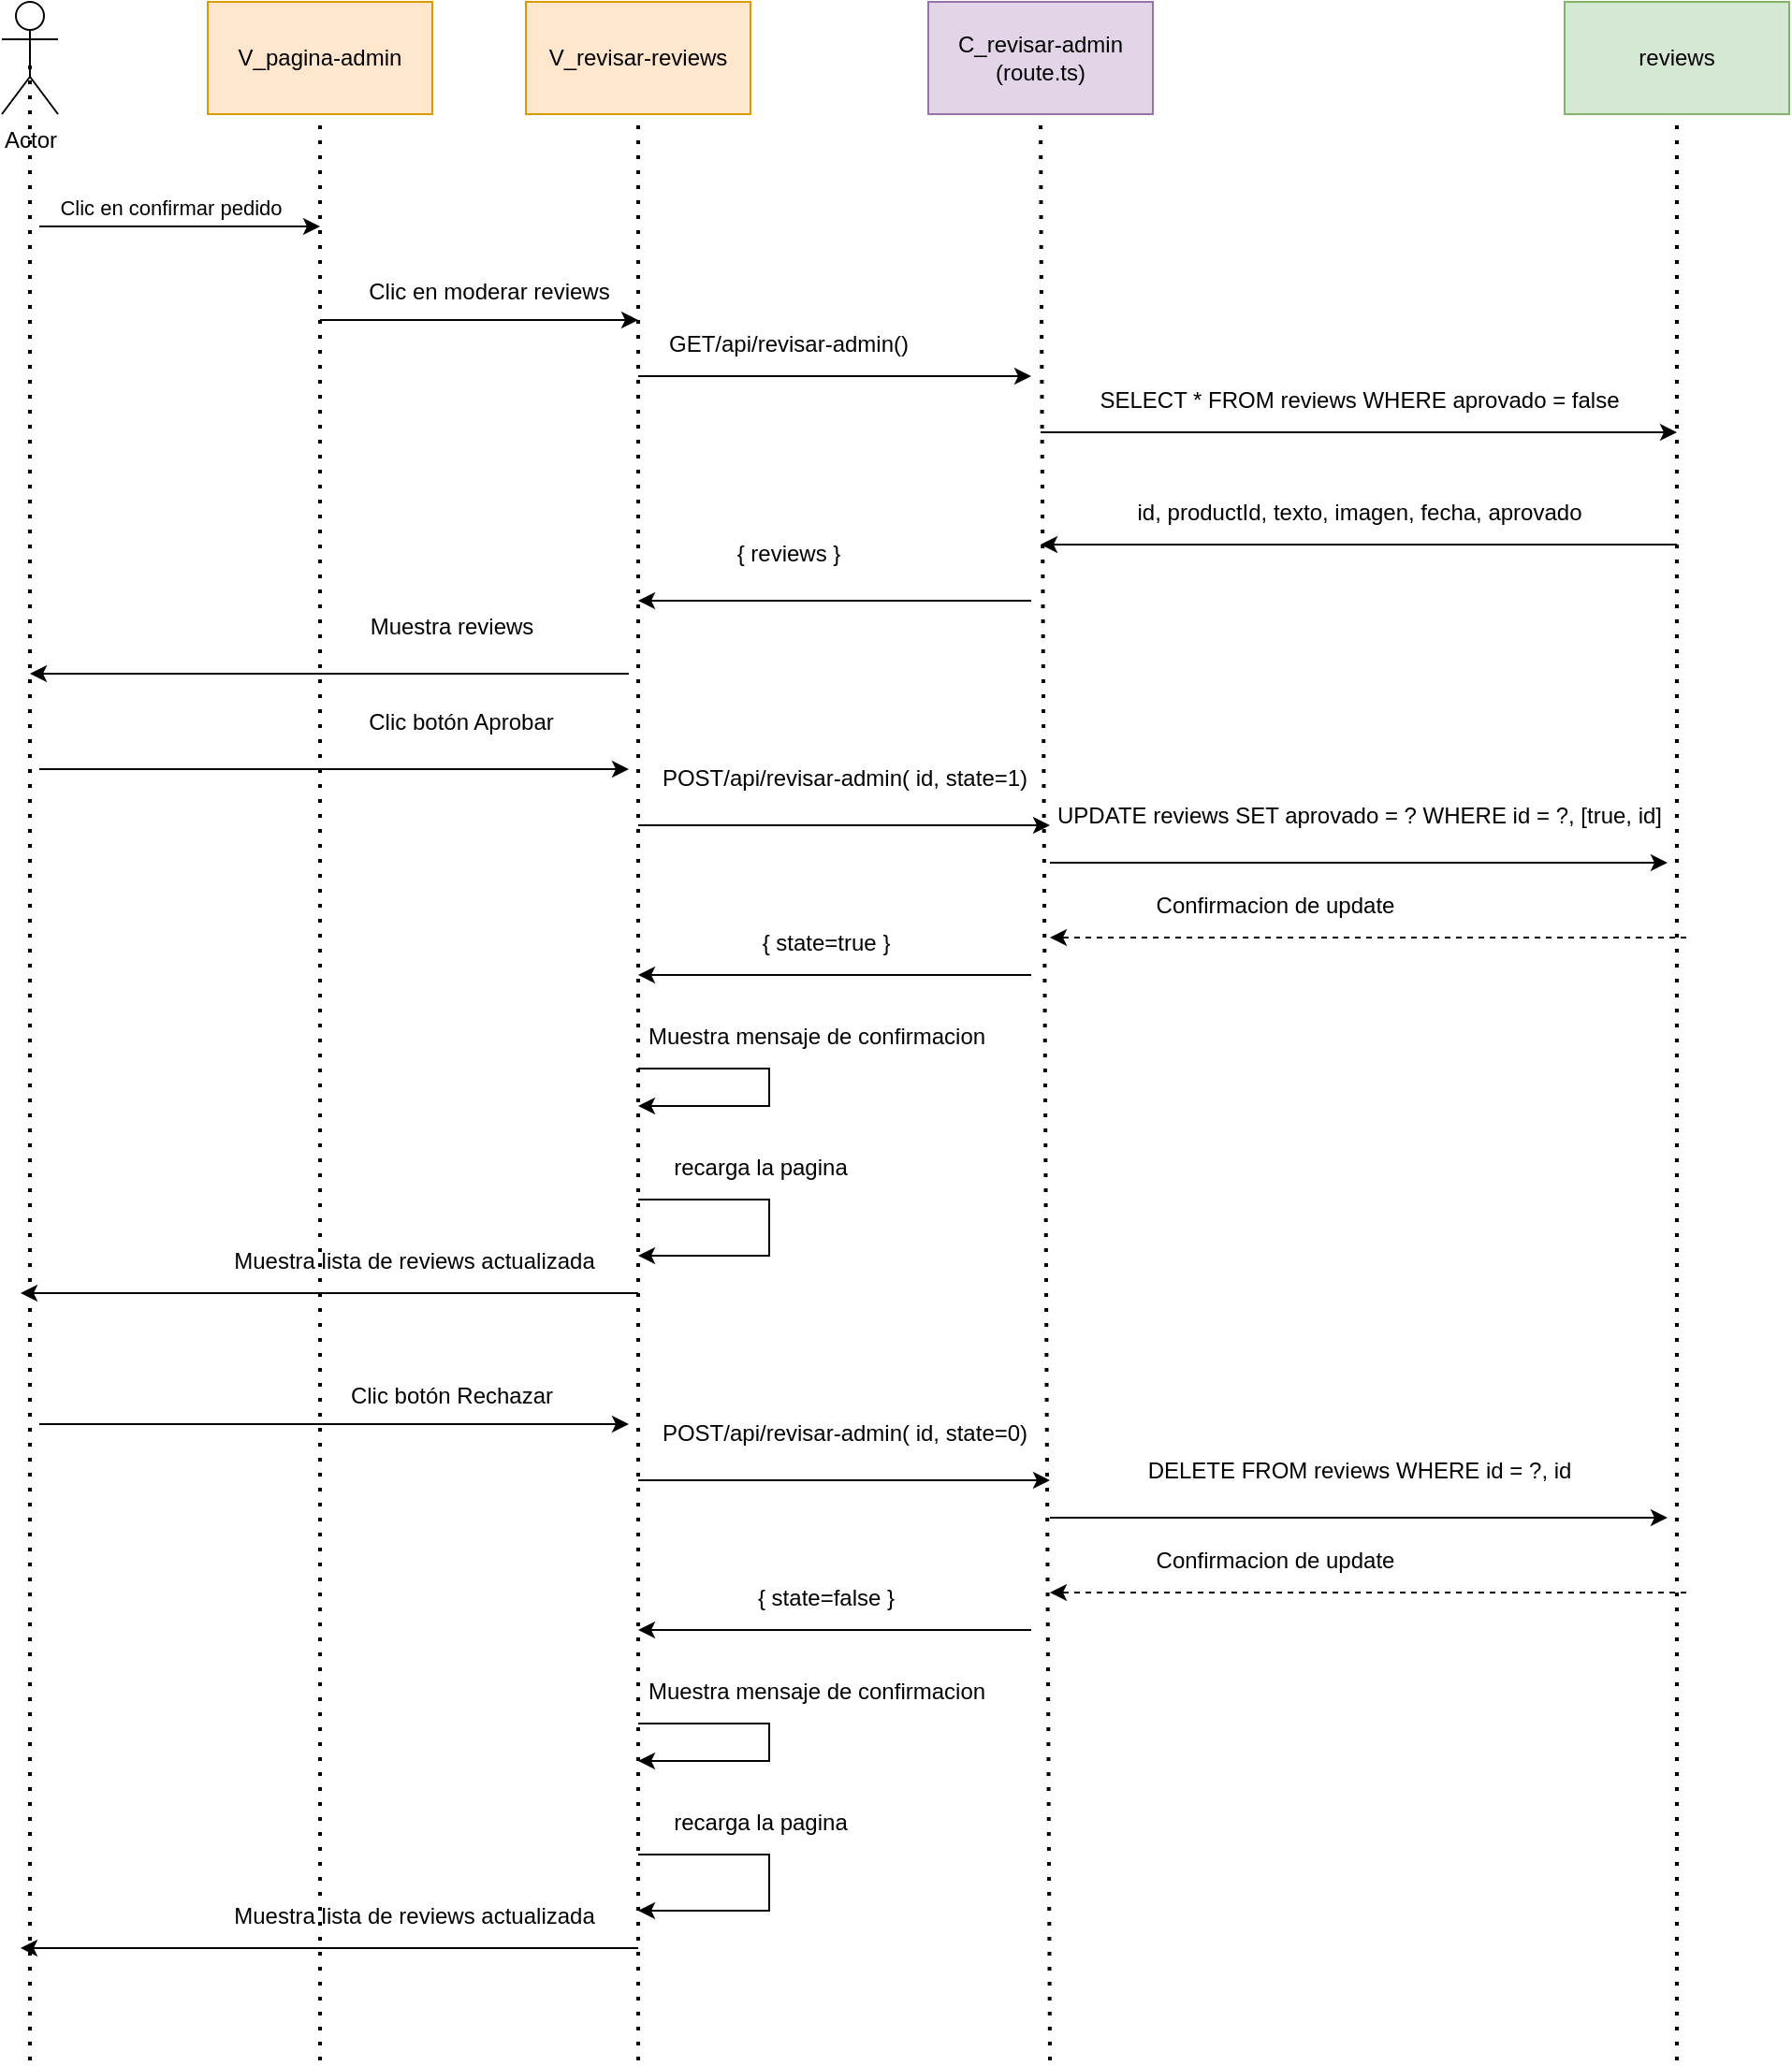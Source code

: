 <mxfile version="28.2.5">
  <diagram name="Page-1" id="k1VUjH_LTuHps8FeMgKQ">
    <mxGraphModel grid="1" page="1" gridSize="10" guides="1" tooltips="1" connect="1" arrows="1" fold="1" pageScale="1" pageWidth="827" pageHeight="1169" math="0" shadow="0">
      <root>
        <mxCell id="0" />
        <mxCell id="1" parent="0" />
        <mxCell id="1QhZOuZquOIHlOz2GY8C-173" value="V_pagina-admin" style="rounded=0;whiteSpace=wrap;html=1;fillColor=#ffe6cc;strokeColor=#d79b00;" vertex="1" parent="1">
          <mxGeometry x="-640" y="140" width="120" height="60" as="geometry" />
        </mxCell>
        <mxCell id="1QhZOuZquOIHlOz2GY8C-174" value="&lt;div&gt;C_revisar-admin&lt;/div&gt;&lt;div&gt;(route.ts)&lt;/div&gt;" style="rounded=0;whiteSpace=wrap;html=1;fillColor=#e1d5e7;strokeColor=#9673a6;" vertex="1" parent="1">
          <mxGeometry x="-255" y="140" width="120" height="60" as="geometry" />
        </mxCell>
        <mxCell id="1QhZOuZquOIHlOz2GY8C-175" value="reviews" style="rounded=0;whiteSpace=wrap;html=1;fillColor=#d5e8d4;strokeColor=#82b366;" vertex="1" parent="1">
          <mxGeometry x="85" y="140" width="120" height="60" as="geometry" />
        </mxCell>
        <mxCell id="1QhZOuZquOIHlOz2GY8C-176" value="Actor" style="shape=umlActor;verticalLabelPosition=bottom;verticalAlign=top;html=1;outlineConnect=0;" vertex="1" parent="1">
          <mxGeometry x="-750" y="140" width="30" height="60" as="geometry" />
        </mxCell>
        <mxCell id="1QhZOuZquOIHlOz2GY8C-177" style="edgeStyle=orthogonalEdgeStyle;rounded=0;orthogonalLoop=1;jettySize=auto;html=1;exitX=0.5;exitY=1;exitDx=0;exitDy=0;" edge="1" parent="1" source="1QhZOuZquOIHlOz2GY8C-173" target="1QhZOuZquOIHlOz2GY8C-173">
          <mxGeometry relative="1" as="geometry" />
        </mxCell>
        <mxCell id="1QhZOuZquOIHlOz2GY8C-178" value="" style="endArrow=none;dashed=1;html=1;dashPattern=1 3;strokeWidth=2;rounded=0;entryX=0.5;entryY=0.5;entryDx=0;entryDy=0;entryPerimeter=0;" edge="1" parent="1" target="1QhZOuZquOIHlOz2GY8C-176">
          <mxGeometry width="50" height="50" relative="1" as="geometry">
            <mxPoint x="-735" y="1240" as="sourcePoint" />
            <mxPoint x="-713" y="270" as="targetPoint" />
          </mxGeometry>
        </mxCell>
        <mxCell id="1QhZOuZquOIHlOz2GY8C-179" value="" style="endArrow=none;dashed=1;html=1;dashPattern=1 3;strokeWidth=2;rounded=0;entryX=0.5;entryY=1;entryDx=0;entryDy=0;" edge="1" parent="1" target="1QhZOuZquOIHlOz2GY8C-174">
          <mxGeometry width="50" height="50" relative="1" as="geometry">
            <mxPoint x="-190" y="1240" as="sourcePoint" />
            <mxPoint x="45" y="470" as="targetPoint" />
          </mxGeometry>
        </mxCell>
        <mxCell id="1QhZOuZquOIHlOz2GY8C-180" value="" style="endArrow=none;dashed=1;html=1;dashPattern=1 3;strokeWidth=2;rounded=0;entryX=0.5;entryY=1;entryDx=0;entryDy=0;" edge="1" parent="1" target="1QhZOuZquOIHlOz2GY8C-175">
          <mxGeometry width="50" height="50" relative="1" as="geometry">
            <mxPoint x="145" y="1240" as="sourcePoint" />
            <mxPoint x="215" y="470" as="targetPoint" />
          </mxGeometry>
        </mxCell>
        <mxCell id="1QhZOuZquOIHlOz2GY8C-182" value="" style="endArrow=classic;html=1;rounded=0;" edge="1" parent="1">
          <mxGeometry width="50" height="50" relative="1" as="geometry">
            <mxPoint x="-730" y="260" as="sourcePoint" />
            <mxPoint x="-580" y="260" as="targetPoint" />
          </mxGeometry>
        </mxCell>
        <mxCell id="1QhZOuZquOIHlOz2GY8C-183" value="Clic en confirmar pedido" style="edgeLabel;html=1;align=center;verticalAlign=middle;resizable=0;points=[];" connectable="0" vertex="1" parent="1QhZOuZquOIHlOz2GY8C-182">
          <mxGeometry x="-0.176" y="4" relative="1" as="geometry">
            <mxPoint x="8" y="-6" as="offset" />
          </mxGeometry>
        </mxCell>
        <mxCell id="1QhZOuZquOIHlOz2GY8C-184" value="" style="endArrow=classic;html=1;rounded=0;" edge="1" parent="1">
          <mxGeometry width="50" height="50" relative="1" as="geometry">
            <mxPoint x="-580" y="310" as="sourcePoint" />
            <mxPoint x="-410" y="310" as="targetPoint" />
          </mxGeometry>
        </mxCell>
        <mxCell id="1QhZOuZquOIHlOz2GY8C-185" value="Clic en moderar reviews" style="text;html=1;align=center;verticalAlign=middle;resizable=0;points=[];autosize=1;strokeColor=none;fillColor=none;" vertex="1" parent="1">
          <mxGeometry x="-565" y="280" width="150" height="30" as="geometry" />
        </mxCell>
        <mxCell id="1QhZOuZquOIHlOz2GY8C-186" value="V_revisar-reviews" style="rounded=0;whiteSpace=wrap;html=1;fillColor=#ffe6cc;strokeColor=#d79b00;" vertex="1" parent="1">
          <mxGeometry x="-470" y="140" width="120" height="60" as="geometry" />
        </mxCell>
        <mxCell id="1QhZOuZquOIHlOz2GY8C-187" value="" style="endArrow=none;dashed=1;html=1;dashPattern=1 3;strokeWidth=2;rounded=0;entryX=0.5;entryY=1;entryDx=0;entryDy=0;" edge="1" parent="1" target="1QhZOuZquOIHlOz2GY8C-186">
          <mxGeometry width="50" height="50" relative="1" as="geometry">
            <mxPoint x="-410" y="1240" as="sourcePoint" />
            <mxPoint x="-380" y="340" as="targetPoint" />
          </mxGeometry>
        </mxCell>
        <mxCell id="1QhZOuZquOIHlOz2GY8C-188" value="" style="endArrow=classic;html=1;rounded=0;" edge="1" parent="1">
          <mxGeometry width="50" height="50" relative="1" as="geometry">
            <mxPoint x="-410" y="340" as="sourcePoint" />
            <mxPoint x="-200" y="340" as="targetPoint" />
          </mxGeometry>
        </mxCell>
        <mxCell id="1QhZOuZquOIHlOz2GY8C-189" value="GET/api/revisar-admin()" style="text;html=1;align=center;verticalAlign=middle;resizable=0;points=[];autosize=1;strokeColor=none;fillColor=none;" vertex="1" parent="1">
          <mxGeometry x="-405" y="308" width="150" height="30" as="geometry" />
        </mxCell>
        <mxCell id="1QhZOuZquOIHlOz2GY8C-190" value="" style="endArrow=classic;html=1;rounded=0;" edge="1" parent="1">
          <mxGeometry width="50" height="50" relative="1" as="geometry">
            <mxPoint x="-195" y="370" as="sourcePoint" />
            <mxPoint x="145" y="370" as="targetPoint" />
          </mxGeometry>
        </mxCell>
        <mxCell id="1QhZOuZquOIHlOz2GY8C-191" value="SELECT * FROM reviews WHERE aprovado = false" style="text;html=1;align=center;verticalAlign=middle;resizable=0;points=[];autosize=1;strokeColor=none;fillColor=none;" vertex="1" parent="1">
          <mxGeometry x="-175" y="338" width="300" height="30" as="geometry" />
        </mxCell>
        <mxCell id="1QhZOuZquOIHlOz2GY8C-192" value="" style="endArrow=classic;html=1;rounded=0;" edge="1" parent="1">
          <mxGeometry width="50" height="50" relative="1" as="geometry">
            <mxPoint x="145" y="430" as="sourcePoint" />
            <mxPoint x="-195" y="430" as="targetPoint" />
          </mxGeometry>
        </mxCell>
        <mxCell id="1QhZOuZquOIHlOz2GY8C-193" value="id, productId, texto, imagen, fecha, aprovado" style="text;html=1;align=center;verticalAlign=middle;resizable=0;points=[];autosize=1;strokeColor=none;fillColor=none;" vertex="1" parent="1">
          <mxGeometry x="-155" y="398" width="260" height="30" as="geometry" />
        </mxCell>
        <mxCell id="1QhZOuZquOIHlOz2GY8C-194" value="" style="endArrow=classic;html=1;rounded=0;" edge="1" parent="1">
          <mxGeometry width="50" height="50" relative="1" as="geometry">
            <mxPoint x="-200" y="460" as="sourcePoint" />
            <mxPoint x="-410" y="460" as="targetPoint" />
          </mxGeometry>
        </mxCell>
        <mxCell id="1QhZOuZquOIHlOz2GY8C-195" value="{ reviews }" style="text;html=1;align=center;verticalAlign=middle;resizable=0;points=[];autosize=1;strokeColor=none;fillColor=none;" vertex="1" parent="1">
          <mxGeometry x="-370" y="420" width="80" height="30" as="geometry" />
        </mxCell>
        <mxCell id="1QhZOuZquOIHlOz2GY8C-204" value="" style="endArrow=classic;html=1;rounded=0;" edge="1" parent="1">
          <mxGeometry width="50" height="50" relative="1" as="geometry">
            <mxPoint x="-415" y="499" as="sourcePoint" />
            <mxPoint x="-735" y="499" as="targetPoint" />
          </mxGeometry>
        </mxCell>
        <mxCell id="1QhZOuZquOIHlOz2GY8C-205" value="Muestra reviews" style="text;html=1;align=center;verticalAlign=middle;resizable=0;points=[];autosize=1;strokeColor=none;fillColor=none;" vertex="1" parent="1">
          <mxGeometry x="-565" y="459" width="110" height="30" as="geometry" />
        </mxCell>
        <mxCell id="1QhZOuZquOIHlOz2GY8C-206" value="" style="endArrow=classic;html=1;rounded=0;" edge="1" parent="1">
          <mxGeometry width="50" height="50" relative="1" as="geometry">
            <mxPoint x="-730" y="550" as="sourcePoint" />
            <mxPoint x="-415" y="550" as="targetPoint" />
          </mxGeometry>
        </mxCell>
        <mxCell id="1QhZOuZquOIHlOz2GY8C-207" value="Clic botón Aprobar" style="text;html=1;align=center;verticalAlign=middle;resizable=0;points=[];autosize=1;strokeColor=none;fillColor=none;" vertex="1" parent="1">
          <mxGeometry x="-565" y="510" width="120" height="30" as="geometry" />
        </mxCell>
        <mxCell id="1QhZOuZquOIHlOz2GY8C-208" value="" style="endArrow=classic;html=1;rounded=0;" edge="1" parent="1">
          <mxGeometry width="50" height="50" relative="1" as="geometry">
            <mxPoint x="-410" y="580" as="sourcePoint" />
            <mxPoint x="-190" y="580" as="targetPoint" />
          </mxGeometry>
        </mxCell>
        <mxCell id="1QhZOuZquOIHlOz2GY8C-209" value="POST/api/revisar-admin( id, state=1)" style="text;html=1;align=center;verticalAlign=middle;resizable=0;points=[];autosize=1;strokeColor=none;fillColor=none;" vertex="1" parent="1">
          <mxGeometry x="-410" y="540" width="220" height="30" as="geometry" />
        </mxCell>
        <mxCell id="1QhZOuZquOIHlOz2GY8C-210" value="" style="endArrow=classic;html=1;rounded=0;" edge="1" parent="1">
          <mxGeometry width="50" height="50" relative="1" as="geometry">
            <mxPoint x="-190" y="600" as="sourcePoint" />
            <mxPoint x="140" y="600" as="targetPoint" />
          </mxGeometry>
        </mxCell>
        <mxCell id="1QhZOuZquOIHlOz2GY8C-211" value="UPDATE reviews SET aprovado = ? WHERE id = ?, [true, id]" style="text;html=1;align=center;verticalAlign=middle;resizable=0;points=[];autosize=1;strokeColor=none;fillColor=none;" vertex="1" parent="1">
          <mxGeometry x="-200" y="560" width="350" height="30" as="geometry" />
        </mxCell>
        <mxCell id="1QhZOuZquOIHlOz2GY8C-212" value="" style="endArrow=classic;html=1;rounded=0;dashed=1;" edge="1" parent="1">
          <mxGeometry width="50" height="50" relative="1" as="geometry">
            <mxPoint x="150" y="640" as="sourcePoint" />
            <mxPoint x="-190" y="640" as="targetPoint" />
          </mxGeometry>
        </mxCell>
        <mxCell id="1QhZOuZquOIHlOz2GY8C-213" value="Confirmacion de update" style="text;html=1;align=center;verticalAlign=middle;resizable=0;points=[];autosize=1;strokeColor=none;fillColor=none;" vertex="1" parent="1">
          <mxGeometry x="-145" y="608" width="150" height="30" as="geometry" />
        </mxCell>
        <mxCell id="1QhZOuZquOIHlOz2GY8C-214" value="" style="endArrow=classic;html=1;rounded=0;" edge="1" parent="1">
          <mxGeometry width="50" height="50" relative="1" as="geometry">
            <mxPoint x="-200" y="660" as="sourcePoint" />
            <mxPoint x="-410" y="660" as="targetPoint" />
          </mxGeometry>
        </mxCell>
        <mxCell id="1QhZOuZquOIHlOz2GY8C-215" value="{ state=true }" style="text;html=1;align=center;verticalAlign=middle;resizable=0;points=[];autosize=1;strokeColor=none;fillColor=none;" vertex="1" parent="1">
          <mxGeometry x="-355" y="628" width="90" height="30" as="geometry" />
        </mxCell>
        <mxCell id="1QhZOuZquOIHlOz2GY8C-216" value="" style="endArrow=classic;html=1;rounded=0;" edge="1" parent="1">
          <mxGeometry width="50" height="50" relative="1" as="geometry">
            <mxPoint x="-410" y="710" as="sourcePoint" />
            <mxPoint x="-410" y="730" as="targetPoint" />
            <Array as="points">
              <mxPoint x="-340" y="710" />
              <mxPoint x="-340" y="730" />
            </Array>
          </mxGeometry>
        </mxCell>
        <mxCell id="1QhZOuZquOIHlOz2GY8C-217" value="Muestra mensaje de confirmacion" style="text;html=1;align=center;verticalAlign=middle;resizable=0;points=[];autosize=1;strokeColor=none;fillColor=none;" vertex="1" parent="1">
          <mxGeometry x="-415" y="678" width="200" height="30" as="geometry" />
        </mxCell>
        <mxCell id="1QhZOuZquOIHlOz2GY8C-218" value="" style="endArrow=classic;html=1;rounded=0;" edge="1" parent="1">
          <mxGeometry width="50" height="50" relative="1" as="geometry">
            <mxPoint x="-410" y="780" as="sourcePoint" />
            <mxPoint x="-410" y="810" as="targetPoint" />
            <Array as="points">
              <mxPoint x="-340" y="780" />
              <mxPoint x="-340" y="810" />
            </Array>
          </mxGeometry>
        </mxCell>
        <mxCell id="1QhZOuZquOIHlOz2GY8C-219" value="recarga la pagina" style="text;html=1;align=center;verticalAlign=middle;resizable=0;points=[];autosize=1;strokeColor=none;fillColor=none;" vertex="1" parent="1">
          <mxGeometry x="-405" y="748" width="120" height="30" as="geometry" />
        </mxCell>
        <mxCell id="1QhZOuZquOIHlOz2GY8C-220" value="" style="endArrow=classic;html=1;rounded=0;" edge="1" parent="1">
          <mxGeometry width="50" height="50" relative="1" as="geometry">
            <mxPoint x="-410" y="830" as="sourcePoint" />
            <mxPoint x="-740" y="830" as="targetPoint" />
          </mxGeometry>
        </mxCell>
        <mxCell id="1QhZOuZquOIHlOz2GY8C-221" value="Muestra lista de reviews actualizada" style="text;html=1;align=center;verticalAlign=middle;resizable=0;points=[];autosize=1;strokeColor=none;fillColor=none;" vertex="1" parent="1">
          <mxGeometry x="-640" y="798" width="220" height="30" as="geometry" />
        </mxCell>
        <mxCell id="1QhZOuZquOIHlOz2GY8C-222" value="" style="endArrow=classic;html=1;rounded=0;" edge="1" parent="1">
          <mxGeometry width="50" height="50" relative="1" as="geometry">
            <mxPoint x="-730" y="900" as="sourcePoint" />
            <mxPoint x="-415" y="900" as="targetPoint" />
          </mxGeometry>
        </mxCell>
        <mxCell id="1QhZOuZquOIHlOz2GY8C-223" value="Clic botón Rechazar" style="text;html=1;align=center;verticalAlign=middle;resizable=0;points=[];autosize=1;strokeColor=none;fillColor=none;" vertex="1" parent="1">
          <mxGeometry x="-575" y="870" width="130" height="30" as="geometry" />
        </mxCell>
        <mxCell id="1QhZOuZquOIHlOz2GY8C-224" value="" style="endArrow=classic;html=1;rounded=0;" edge="1" parent="1">
          <mxGeometry width="50" height="50" relative="1" as="geometry">
            <mxPoint x="-410" y="930" as="sourcePoint" />
            <mxPoint x="-190" y="930" as="targetPoint" />
          </mxGeometry>
        </mxCell>
        <mxCell id="1QhZOuZquOIHlOz2GY8C-225" value="POST/api/revisar-admin( id, state=0)" style="text;html=1;align=center;verticalAlign=middle;resizable=0;points=[];autosize=1;strokeColor=none;fillColor=none;" vertex="1" parent="1">
          <mxGeometry x="-410" y="890" width="220" height="30" as="geometry" />
        </mxCell>
        <mxCell id="1QhZOuZquOIHlOz2GY8C-226" value="" style="endArrow=classic;html=1;rounded=0;" edge="1" parent="1">
          <mxGeometry width="50" height="50" relative="1" as="geometry">
            <mxPoint x="-190" y="950" as="sourcePoint" />
            <mxPoint x="140" y="950" as="targetPoint" />
          </mxGeometry>
        </mxCell>
        <mxCell id="1QhZOuZquOIHlOz2GY8C-227" value="DELETE FROM reviews WHERE id = ?, id" style="text;html=1;align=center;verticalAlign=middle;resizable=0;points=[];autosize=1;strokeColor=none;fillColor=none;" vertex="1" parent="1">
          <mxGeometry x="-150" y="910" width="250" height="30" as="geometry" />
        </mxCell>
        <mxCell id="1QhZOuZquOIHlOz2GY8C-228" value="" style="endArrow=classic;html=1;rounded=0;dashed=1;" edge="1" parent="1">
          <mxGeometry width="50" height="50" relative="1" as="geometry">
            <mxPoint x="150" y="990" as="sourcePoint" />
            <mxPoint x="-190" y="990" as="targetPoint" />
          </mxGeometry>
        </mxCell>
        <mxCell id="1QhZOuZquOIHlOz2GY8C-229" value="Confirmacion de update" style="text;html=1;align=center;verticalAlign=middle;resizable=0;points=[];autosize=1;strokeColor=none;fillColor=none;" vertex="1" parent="1">
          <mxGeometry x="-145" y="958" width="150" height="30" as="geometry" />
        </mxCell>
        <mxCell id="1QhZOuZquOIHlOz2GY8C-230" value="" style="endArrow=classic;html=1;rounded=0;" edge="1" parent="1">
          <mxGeometry width="50" height="50" relative="1" as="geometry">
            <mxPoint x="-200" y="1010" as="sourcePoint" />
            <mxPoint x="-410" y="1010" as="targetPoint" />
          </mxGeometry>
        </mxCell>
        <mxCell id="1QhZOuZquOIHlOz2GY8C-231" value="{ state=false }" style="text;html=1;align=center;verticalAlign=middle;resizable=0;points=[];autosize=1;strokeColor=none;fillColor=none;" vertex="1" parent="1">
          <mxGeometry x="-360" y="978" width="100" height="30" as="geometry" />
        </mxCell>
        <mxCell id="1QhZOuZquOIHlOz2GY8C-232" value="" style="endArrow=classic;html=1;rounded=0;" edge="1" parent="1">
          <mxGeometry width="50" height="50" relative="1" as="geometry">
            <mxPoint x="-410" y="1060" as="sourcePoint" />
            <mxPoint x="-410" y="1080" as="targetPoint" />
            <Array as="points">
              <mxPoint x="-340" y="1060" />
              <mxPoint x="-340" y="1080" />
            </Array>
          </mxGeometry>
        </mxCell>
        <mxCell id="1QhZOuZquOIHlOz2GY8C-233" value="Muestra mensaje de confirmacion" style="text;html=1;align=center;verticalAlign=middle;resizable=0;points=[];autosize=1;strokeColor=none;fillColor=none;" vertex="1" parent="1">
          <mxGeometry x="-415" y="1028" width="200" height="30" as="geometry" />
        </mxCell>
        <mxCell id="1QhZOuZquOIHlOz2GY8C-234" value="" style="endArrow=classic;html=1;rounded=0;" edge="1" parent="1">
          <mxGeometry width="50" height="50" relative="1" as="geometry">
            <mxPoint x="-410" y="1130" as="sourcePoint" />
            <mxPoint x="-410" y="1160" as="targetPoint" />
            <Array as="points">
              <mxPoint x="-340" y="1130" />
              <mxPoint x="-340" y="1160" />
            </Array>
          </mxGeometry>
        </mxCell>
        <mxCell id="1QhZOuZquOIHlOz2GY8C-235" value="recarga la pagina" style="text;html=1;align=center;verticalAlign=middle;resizable=0;points=[];autosize=1;strokeColor=none;fillColor=none;" vertex="1" parent="1">
          <mxGeometry x="-405" y="1098" width="120" height="30" as="geometry" />
        </mxCell>
        <mxCell id="1QhZOuZquOIHlOz2GY8C-236" value="" style="endArrow=classic;html=1;rounded=0;" edge="1" parent="1">
          <mxGeometry width="50" height="50" relative="1" as="geometry">
            <mxPoint x="-410" y="1180" as="sourcePoint" />
            <mxPoint x="-740" y="1180" as="targetPoint" />
          </mxGeometry>
        </mxCell>
        <mxCell id="1QhZOuZquOIHlOz2GY8C-237" value="Muestra lista de reviews actualizada" style="text;html=1;align=center;verticalAlign=middle;resizable=0;points=[];autosize=1;strokeColor=none;fillColor=none;" vertex="1" parent="1">
          <mxGeometry x="-640" y="1148" width="220" height="30" as="geometry" />
        </mxCell>
        <mxCell id="1QhZOuZquOIHlOz2GY8C-238" value="" style="endArrow=none;dashed=1;html=1;dashPattern=1 3;strokeWidth=2;rounded=0;entryX=0.5;entryY=1;entryDx=0;entryDy=0;" edge="1" parent="1" target="1QhZOuZquOIHlOz2GY8C-173">
          <mxGeometry width="50" height="50" relative="1" as="geometry">
            <mxPoint x="-580" y="1240" as="sourcePoint" />
            <mxPoint x="-550" y="360" as="targetPoint" />
          </mxGeometry>
        </mxCell>
      </root>
    </mxGraphModel>
  </diagram>
</mxfile>
